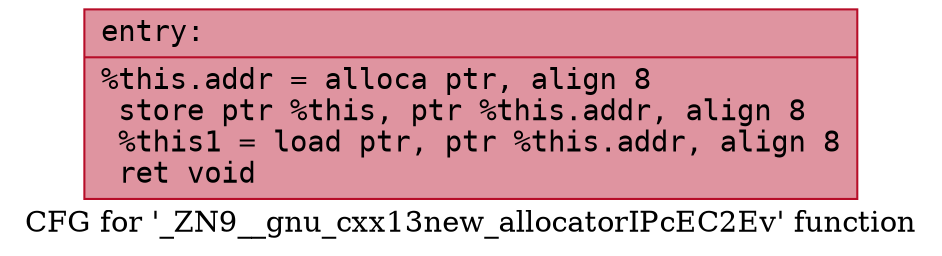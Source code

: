 digraph "CFG for '_ZN9__gnu_cxx13new_allocatorIPcEC2Ev' function" {
	label="CFG for '_ZN9__gnu_cxx13new_allocatorIPcEC2Ev' function";

	Node0x561f165434d0 [shape=record,color="#b70d28ff", style=filled, fillcolor="#b70d2870" fontname="Courier",label="{entry:\l|  %this.addr = alloca ptr, align 8\l  store ptr %this, ptr %this.addr, align 8\l  %this1 = load ptr, ptr %this.addr, align 8\l  ret void\l}"];
}
